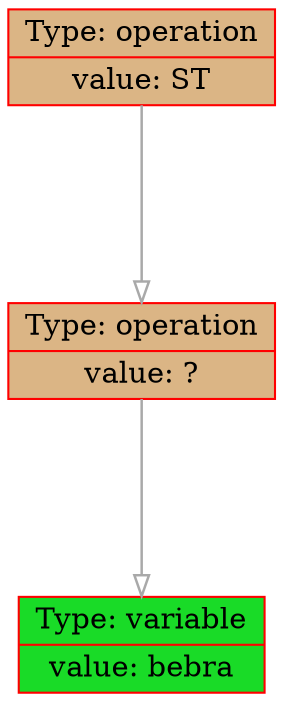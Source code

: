 
    digraph g {
        dpi      = 200;
        fontname = "Comic Sans MS";
        fontsize = 20;
        rankdir   =  TB;
        edge [color = darkgrey, arrowhead = onormal, arrowsize = 1, penwidth = 1.2]
        graph[fillcolor = lightgreen, ranksep = 1.3, nodesep = 0.5,
        style = "rounded, filled",color = green, penwidth = 2]

    Node0000020411001810[shape=record, width=0.2, style="filled", color="red", fillcolor="#DBB585",label=" {Type: operation | value: ST}"] 
 
Node00000204110017e0[shape=record, width=0.2, style="filled", color="red", fillcolor="#DBB585",label=" {Type: operation | value: ?}"] 
 
Node00000204110017b0[shape=record, width=0.2, style="filled", color="red", fillcolor="#19DB27",label=" {Type: variable | value: bebra}"] 
 
Node0000020411001810->Node00000204110017e0
Node00000204110017e0->Node00000204110017b0
}
